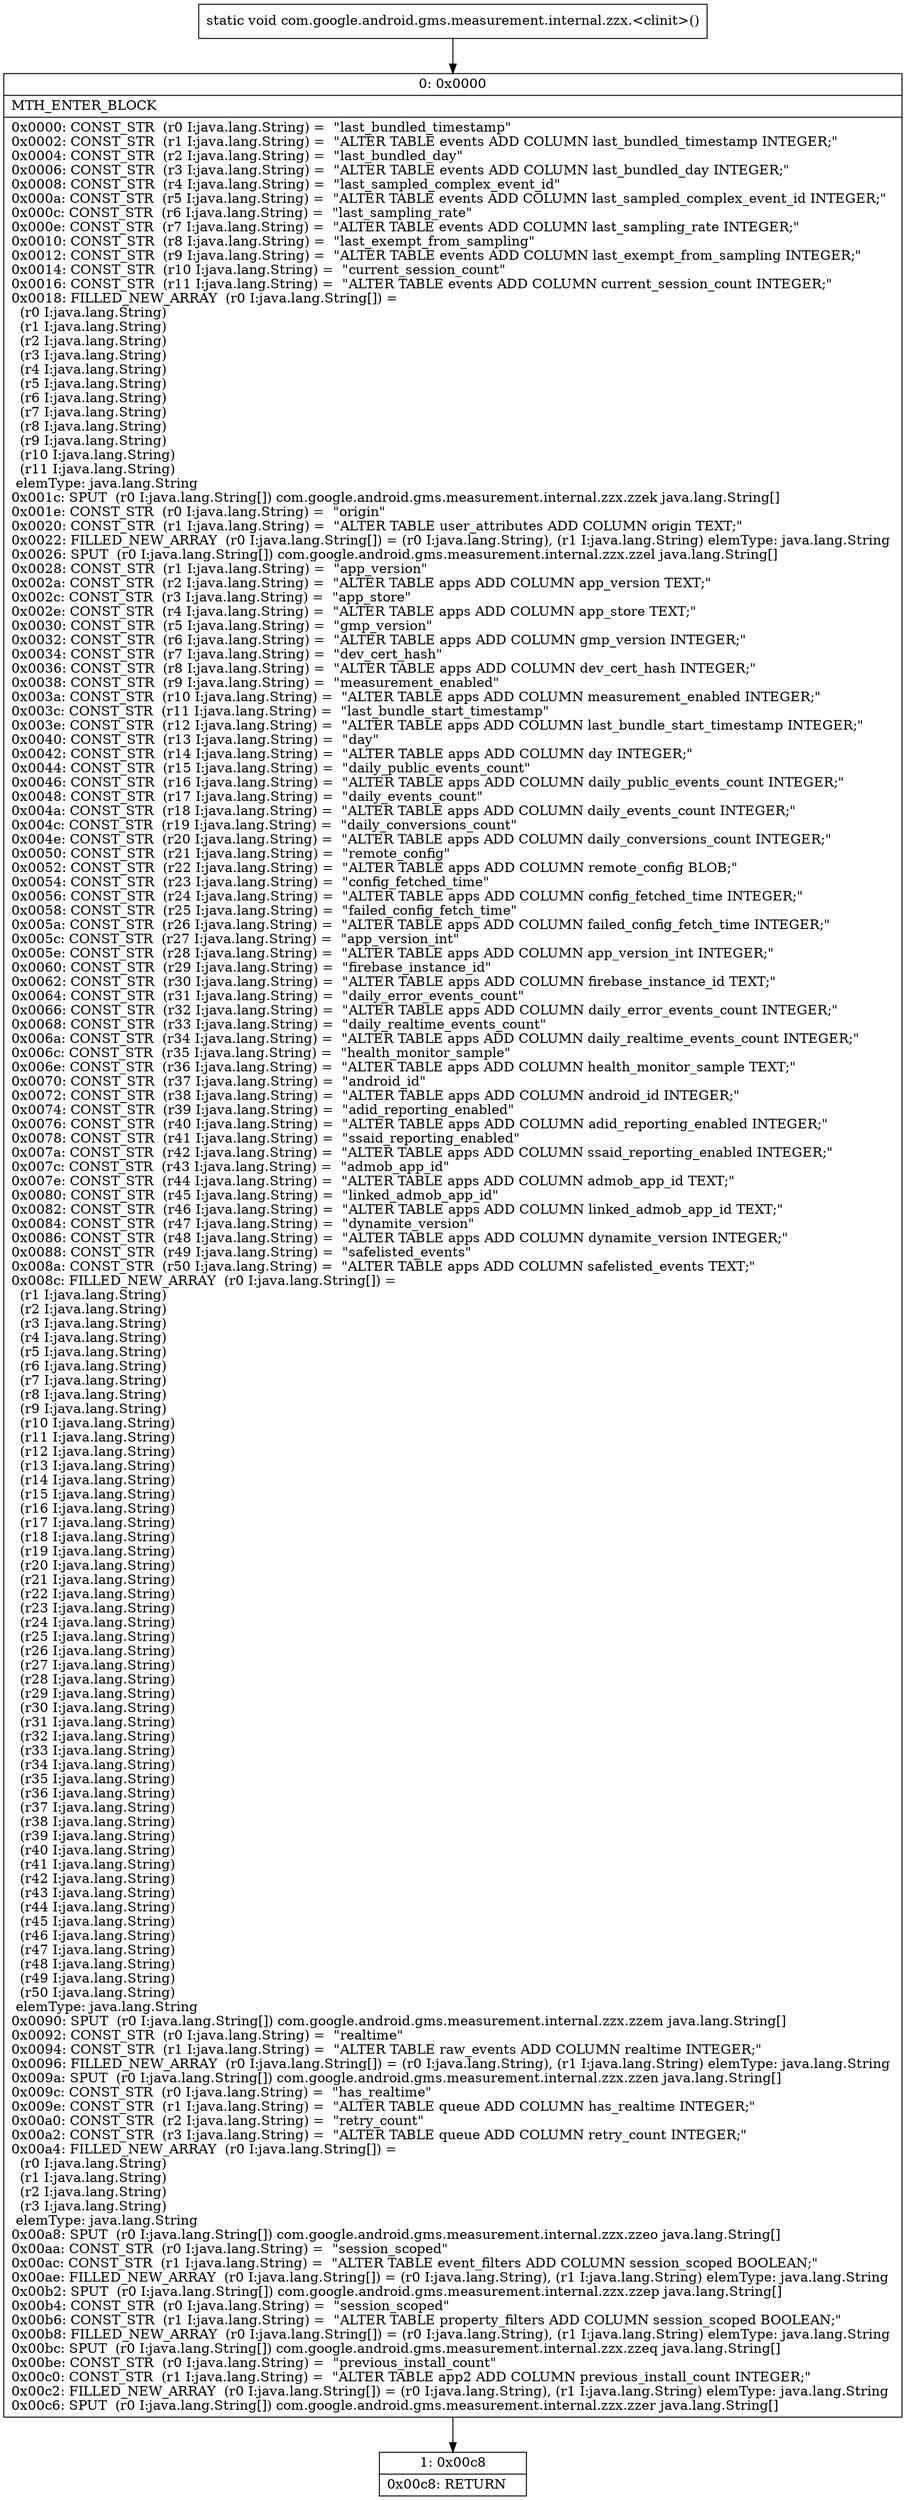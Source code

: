digraph "CFG forcom.google.android.gms.measurement.internal.zzx.\<clinit\>()V" {
Node_0 [shape=record,label="{0\:\ 0x0000|MTH_ENTER_BLOCK\l|0x0000: CONST_STR  (r0 I:java.lang.String) =  \"last_bundled_timestamp\" \l0x0002: CONST_STR  (r1 I:java.lang.String) =  \"ALTER TABLE events ADD COLUMN last_bundled_timestamp INTEGER;\" \l0x0004: CONST_STR  (r2 I:java.lang.String) =  \"last_bundled_day\" \l0x0006: CONST_STR  (r3 I:java.lang.String) =  \"ALTER TABLE events ADD COLUMN last_bundled_day INTEGER;\" \l0x0008: CONST_STR  (r4 I:java.lang.String) =  \"last_sampled_complex_event_id\" \l0x000a: CONST_STR  (r5 I:java.lang.String) =  \"ALTER TABLE events ADD COLUMN last_sampled_complex_event_id INTEGER;\" \l0x000c: CONST_STR  (r6 I:java.lang.String) =  \"last_sampling_rate\" \l0x000e: CONST_STR  (r7 I:java.lang.String) =  \"ALTER TABLE events ADD COLUMN last_sampling_rate INTEGER;\" \l0x0010: CONST_STR  (r8 I:java.lang.String) =  \"last_exempt_from_sampling\" \l0x0012: CONST_STR  (r9 I:java.lang.String) =  \"ALTER TABLE events ADD COLUMN last_exempt_from_sampling INTEGER;\" \l0x0014: CONST_STR  (r10 I:java.lang.String) =  \"current_session_count\" \l0x0016: CONST_STR  (r11 I:java.lang.String) =  \"ALTER TABLE events ADD COLUMN current_session_count INTEGER;\" \l0x0018: FILLED_NEW_ARRAY  (r0 I:java.lang.String[]) = \l  (r0 I:java.lang.String)\l  (r1 I:java.lang.String)\l  (r2 I:java.lang.String)\l  (r3 I:java.lang.String)\l  (r4 I:java.lang.String)\l  (r5 I:java.lang.String)\l  (r6 I:java.lang.String)\l  (r7 I:java.lang.String)\l  (r8 I:java.lang.String)\l  (r9 I:java.lang.String)\l  (r10 I:java.lang.String)\l  (r11 I:java.lang.String)\l elemType: java.lang.String \l0x001c: SPUT  (r0 I:java.lang.String[]) com.google.android.gms.measurement.internal.zzx.zzek java.lang.String[] \l0x001e: CONST_STR  (r0 I:java.lang.String) =  \"origin\" \l0x0020: CONST_STR  (r1 I:java.lang.String) =  \"ALTER TABLE user_attributes ADD COLUMN origin TEXT;\" \l0x0022: FILLED_NEW_ARRAY  (r0 I:java.lang.String[]) = (r0 I:java.lang.String), (r1 I:java.lang.String) elemType: java.lang.String \l0x0026: SPUT  (r0 I:java.lang.String[]) com.google.android.gms.measurement.internal.zzx.zzel java.lang.String[] \l0x0028: CONST_STR  (r1 I:java.lang.String) =  \"app_version\" \l0x002a: CONST_STR  (r2 I:java.lang.String) =  \"ALTER TABLE apps ADD COLUMN app_version TEXT;\" \l0x002c: CONST_STR  (r3 I:java.lang.String) =  \"app_store\" \l0x002e: CONST_STR  (r4 I:java.lang.String) =  \"ALTER TABLE apps ADD COLUMN app_store TEXT;\" \l0x0030: CONST_STR  (r5 I:java.lang.String) =  \"gmp_version\" \l0x0032: CONST_STR  (r6 I:java.lang.String) =  \"ALTER TABLE apps ADD COLUMN gmp_version INTEGER;\" \l0x0034: CONST_STR  (r7 I:java.lang.String) =  \"dev_cert_hash\" \l0x0036: CONST_STR  (r8 I:java.lang.String) =  \"ALTER TABLE apps ADD COLUMN dev_cert_hash INTEGER;\" \l0x0038: CONST_STR  (r9 I:java.lang.String) =  \"measurement_enabled\" \l0x003a: CONST_STR  (r10 I:java.lang.String) =  \"ALTER TABLE apps ADD COLUMN measurement_enabled INTEGER;\" \l0x003c: CONST_STR  (r11 I:java.lang.String) =  \"last_bundle_start_timestamp\" \l0x003e: CONST_STR  (r12 I:java.lang.String) =  \"ALTER TABLE apps ADD COLUMN last_bundle_start_timestamp INTEGER;\" \l0x0040: CONST_STR  (r13 I:java.lang.String) =  \"day\" \l0x0042: CONST_STR  (r14 I:java.lang.String) =  \"ALTER TABLE apps ADD COLUMN day INTEGER;\" \l0x0044: CONST_STR  (r15 I:java.lang.String) =  \"daily_public_events_count\" \l0x0046: CONST_STR  (r16 I:java.lang.String) =  \"ALTER TABLE apps ADD COLUMN daily_public_events_count INTEGER;\" \l0x0048: CONST_STR  (r17 I:java.lang.String) =  \"daily_events_count\" \l0x004a: CONST_STR  (r18 I:java.lang.String) =  \"ALTER TABLE apps ADD COLUMN daily_events_count INTEGER;\" \l0x004c: CONST_STR  (r19 I:java.lang.String) =  \"daily_conversions_count\" \l0x004e: CONST_STR  (r20 I:java.lang.String) =  \"ALTER TABLE apps ADD COLUMN daily_conversions_count INTEGER;\" \l0x0050: CONST_STR  (r21 I:java.lang.String) =  \"remote_config\" \l0x0052: CONST_STR  (r22 I:java.lang.String) =  \"ALTER TABLE apps ADD COLUMN remote_config BLOB;\" \l0x0054: CONST_STR  (r23 I:java.lang.String) =  \"config_fetched_time\" \l0x0056: CONST_STR  (r24 I:java.lang.String) =  \"ALTER TABLE apps ADD COLUMN config_fetched_time INTEGER;\" \l0x0058: CONST_STR  (r25 I:java.lang.String) =  \"failed_config_fetch_time\" \l0x005a: CONST_STR  (r26 I:java.lang.String) =  \"ALTER TABLE apps ADD COLUMN failed_config_fetch_time INTEGER;\" \l0x005c: CONST_STR  (r27 I:java.lang.String) =  \"app_version_int\" \l0x005e: CONST_STR  (r28 I:java.lang.String) =  \"ALTER TABLE apps ADD COLUMN app_version_int INTEGER;\" \l0x0060: CONST_STR  (r29 I:java.lang.String) =  \"firebase_instance_id\" \l0x0062: CONST_STR  (r30 I:java.lang.String) =  \"ALTER TABLE apps ADD COLUMN firebase_instance_id TEXT;\" \l0x0064: CONST_STR  (r31 I:java.lang.String) =  \"daily_error_events_count\" \l0x0066: CONST_STR  (r32 I:java.lang.String) =  \"ALTER TABLE apps ADD COLUMN daily_error_events_count INTEGER;\" \l0x0068: CONST_STR  (r33 I:java.lang.String) =  \"daily_realtime_events_count\" \l0x006a: CONST_STR  (r34 I:java.lang.String) =  \"ALTER TABLE apps ADD COLUMN daily_realtime_events_count INTEGER;\" \l0x006c: CONST_STR  (r35 I:java.lang.String) =  \"health_monitor_sample\" \l0x006e: CONST_STR  (r36 I:java.lang.String) =  \"ALTER TABLE apps ADD COLUMN health_monitor_sample TEXT;\" \l0x0070: CONST_STR  (r37 I:java.lang.String) =  \"android_id\" \l0x0072: CONST_STR  (r38 I:java.lang.String) =  \"ALTER TABLE apps ADD COLUMN android_id INTEGER;\" \l0x0074: CONST_STR  (r39 I:java.lang.String) =  \"adid_reporting_enabled\" \l0x0076: CONST_STR  (r40 I:java.lang.String) =  \"ALTER TABLE apps ADD COLUMN adid_reporting_enabled INTEGER;\" \l0x0078: CONST_STR  (r41 I:java.lang.String) =  \"ssaid_reporting_enabled\" \l0x007a: CONST_STR  (r42 I:java.lang.String) =  \"ALTER TABLE apps ADD COLUMN ssaid_reporting_enabled INTEGER;\" \l0x007c: CONST_STR  (r43 I:java.lang.String) =  \"admob_app_id\" \l0x007e: CONST_STR  (r44 I:java.lang.String) =  \"ALTER TABLE apps ADD COLUMN admob_app_id TEXT;\" \l0x0080: CONST_STR  (r45 I:java.lang.String) =  \"linked_admob_app_id\" \l0x0082: CONST_STR  (r46 I:java.lang.String) =  \"ALTER TABLE apps ADD COLUMN linked_admob_app_id TEXT;\" \l0x0084: CONST_STR  (r47 I:java.lang.String) =  \"dynamite_version\" \l0x0086: CONST_STR  (r48 I:java.lang.String) =  \"ALTER TABLE apps ADD COLUMN dynamite_version INTEGER;\" \l0x0088: CONST_STR  (r49 I:java.lang.String) =  \"safelisted_events\" \l0x008a: CONST_STR  (r50 I:java.lang.String) =  \"ALTER TABLE apps ADD COLUMN safelisted_events TEXT;\" \l0x008c: FILLED_NEW_ARRAY  (r0 I:java.lang.String[]) = \l  (r1 I:java.lang.String)\l  (r2 I:java.lang.String)\l  (r3 I:java.lang.String)\l  (r4 I:java.lang.String)\l  (r5 I:java.lang.String)\l  (r6 I:java.lang.String)\l  (r7 I:java.lang.String)\l  (r8 I:java.lang.String)\l  (r9 I:java.lang.String)\l  (r10 I:java.lang.String)\l  (r11 I:java.lang.String)\l  (r12 I:java.lang.String)\l  (r13 I:java.lang.String)\l  (r14 I:java.lang.String)\l  (r15 I:java.lang.String)\l  (r16 I:java.lang.String)\l  (r17 I:java.lang.String)\l  (r18 I:java.lang.String)\l  (r19 I:java.lang.String)\l  (r20 I:java.lang.String)\l  (r21 I:java.lang.String)\l  (r22 I:java.lang.String)\l  (r23 I:java.lang.String)\l  (r24 I:java.lang.String)\l  (r25 I:java.lang.String)\l  (r26 I:java.lang.String)\l  (r27 I:java.lang.String)\l  (r28 I:java.lang.String)\l  (r29 I:java.lang.String)\l  (r30 I:java.lang.String)\l  (r31 I:java.lang.String)\l  (r32 I:java.lang.String)\l  (r33 I:java.lang.String)\l  (r34 I:java.lang.String)\l  (r35 I:java.lang.String)\l  (r36 I:java.lang.String)\l  (r37 I:java.lang.String)\l  (r38 I:java.lang.String)\l  (r39 I:java.lang.String)\l  (r40 I:java.lang.String)\l  (r41 I:java.lang.String)\l  (r42 I:java.lang.String)\l  (r43 I:java.lang.String)\l  (r44 I:java.lang.String)\l  (r45 I:java.lang.String)\l  (r46 I:java.lang.String)\l  (r47 I:java.lang.String)\l  (r48 I:java.lang.String)\l  (r49 I:java.lang.String)\l  (r50 I:java.lang.String)\l elemType: java.lang.String \l0x0090: SPUT  (r0 I:java.lang.String[]) com.google.android.gms.measurement.internal.zzx.zzem java.lang.String[] \l0x0092: CONST_STR  (r0 I:java.lang.String) =  \"realtime\" \l0x0094: CONST_STR  (r1 I:java.lang.String) =  \"ALTER TABLE raw_events ADD COLUMN realtime INTEGER;\" \l0x0096: FILLED_NEW_ARRAY  (r0 I:java.lang.String[]) = (r0 I:java.lang.String), (r1 I:java.lang.String) elemType: java.lang.String \l0x009a: SPUT  (r0 I:java.lang.String[]) com.google.android.gms.measurement.internal.zzx.zzen java.lang.String[] \l0x009c: CONST_STR  (r0 I:java.lang.String) =  \"has_realtime\" \l0x009e: CONST_STR  (r1 I:java.lang.String) =  \"ALTER TABLE queue ADD COLUMN has_realtime INTEGER;\" \l0x00a0: CONST_STR  (r2 I:java.lang.String) =  \"retry_count\" \l0x00a2: CONST_STR  (r3 I:java.lang.String) =  \"ALTER TABLE queue ADD COLUMN retry_count INTEGER;\" \l0x00a4: FILLED_NEW_ARRAY  (r0 I:java.lang.String[]) = \l  (r0 I:java.lang.String)\l  (r1 I:java.lang.String)\l  (r2 I:java.lang.String)\l  (r3 I:java.lang.String)\l elemType: java.lang.String \l0x00a8: SPUT  (r0 I:java.lang.String[]) com.google.android.gms.measurement.internal.zzx.zzeo java.lang.String[] \l0x00aa: CONST_STR  (r0 I:java.lang.String) =  \"session_scoped\" \l0x00ac: CONST_STR  (r1 I:java.lang.String) =  \"ALTER TABLE event_filters ADD COLUMN session_scoped BOOLEAN;\" \l0x00ae: FILLED_NEW_ARRAY  (r0 I:java.lang.String[]) = (r0 I:java.lang.String), (r1 I:java.lang.String) elemType: java.lang.String \l0x00b2: SPUT  (r0 I:java.lang.String[]) com.google.android.gms.measurement.internal.zzx.zzep java.lang.String[] \l0x00b4: CONST_STR  (r0 I:java.lang.String) =  \"session_scoped\" \l0x00b6: CONST_STR  (r1 I:java.lang.String) =  \"ALTER TABLE property_filters ADD COLUMN session_scoped BOOLEAN;\" \l0x00b8: FILLED_NEW_ARRAY  (r0 I:java.lang.String[]) = (r0 I:java.lang.String), (r1 I:java.lang.String) elemType: java.lang.String \l0x00bc: SPUT  (r0 I:java.lang.String[]) com.google.android.gms.measurement.internal.zzx.zzeq java.lang.String[] \l0x00be: CONST_STR  (r0 I:java.lang.String) =  \"previous_install_count\" \l0x00c0: CONST_STR  (r1 I:java.lang.String) =  \"ALTER TABLE app2 ADD COLUMN previous_install_count INTEGER;\" \l0x00c2: FILLED_NEW_ARRAY  (r0 I:java.lang.String[]) = (r0 I:java.lang.String), (r1 I:java.lang.String) elemType: java.lang.String \l0x00c6: SPUT  (r0 I:java.lang.String[]) com.google.android.gms.measurement.internal.zzx.zzer java.lang.String[] \l}"];
Node_1 [shape=record,label="{1\:\ 0x00c8|0x00c8: RETURN   \l}"];
MethodNode[shape=record,label="{static void com.google.android.gms.measurement.internal.zzx.\<clinit\>() }"];
MethodNode -> Node_0;
Node_0 -> Node_1;
}

